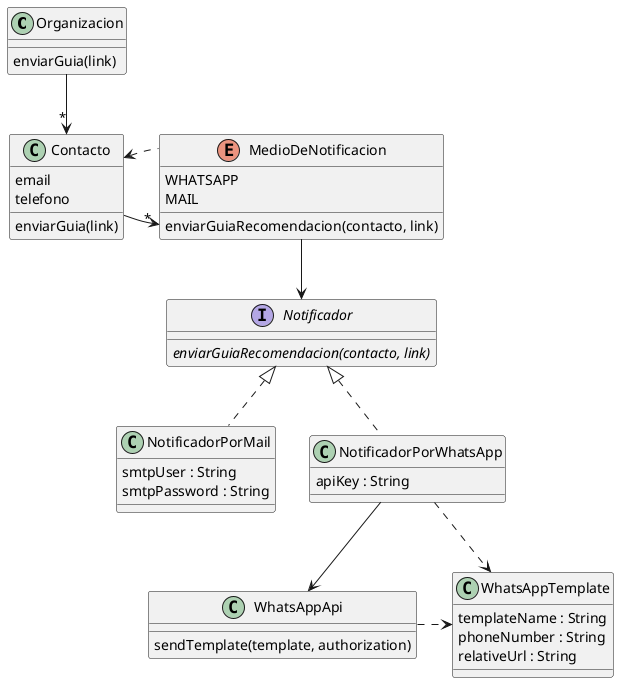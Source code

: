 @startuml

class Organizacion {
    enviarGuia(link)
}

Organizacion --> "*" Contacto

class Contacto {
    email
    telefono
    enviarGuia(link)
}

Contacto -right-> "*" MedioDeNotificacion

enum MedioDeNotificacion {
    WHATSAPP
    MAIL
    enviarGuiaRecomendacion(contacto, link)
}

MedioDeNotificacion --> Notificador
Contacto <.. MedioDeNotificacion

interface Notificador {
    {abstract} enviarGuiaRecomendacion(contacto, link)
}

class NotificadorPorMail implements Notificador {
    smtpUser : String
    smtpPassword : String
}

class NotificadorPorWhatsApp implements Notificador {
    apiKey : String
}

NotificadorPorWhatsApp --> WhatsAppApi
NotificadorPorWhatsApp ..> WhatsAppTemplate

class WhatsAppApi {
    sendTemplate(template, authorization)
}

WhatsAppTemplate <.left. WhatsAppApi

class WhatsAppTemplate {
    templateName : String
    phoneNumber : String
    relativeUrl : String
}

@enduml
